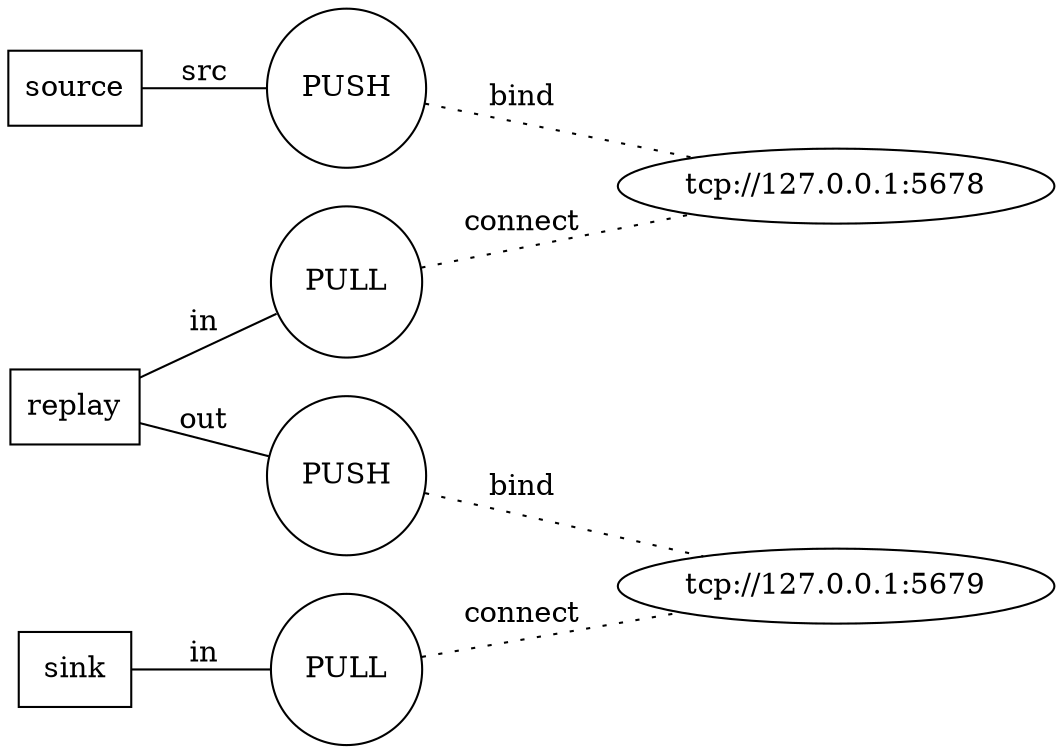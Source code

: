 graph "zgra" {
	rankdir=LR
	// node nodes
	node[shape=box]
	"source"
	"replay"
	"sink"
	// port nodes
	node[shape=circle]
	"source_src"[label="PUSH"]
	"replay_in"[label="PULL"]
	"replay_out"[label="PUSH"]
	"sink_in"[label="PULL"]
	// atts nodes
	node[shape=ellipse]
	"tcp://127.0.0.1:5678"
	"tcp://127.0.0.1:5678"
	"tcp://127.0.0.1:5679"
	"tcp://127.0.0.1:5679"
	edge[style=solid]
	"source" -- "source_src"[label="src"]
	"replay" -- "replay_in"[label="in"]
	"replay" -- "replay_out"[label="out"]
	"sink" -- "sink_in"[label="in"]
	edge[style=dotted]
	"source_src" -- "tcp://127.0.0.1:5678"[label="bind"]
	"replay_in" -- "tcp://127.0.0.1:5678"[label="connect"]
	"replay_out" -- "tcp://127.0.0.1:5679"[label="bind"]
	"sink_in" -- "tcp://127.0.0.1:5679"[label="connect"]
}
